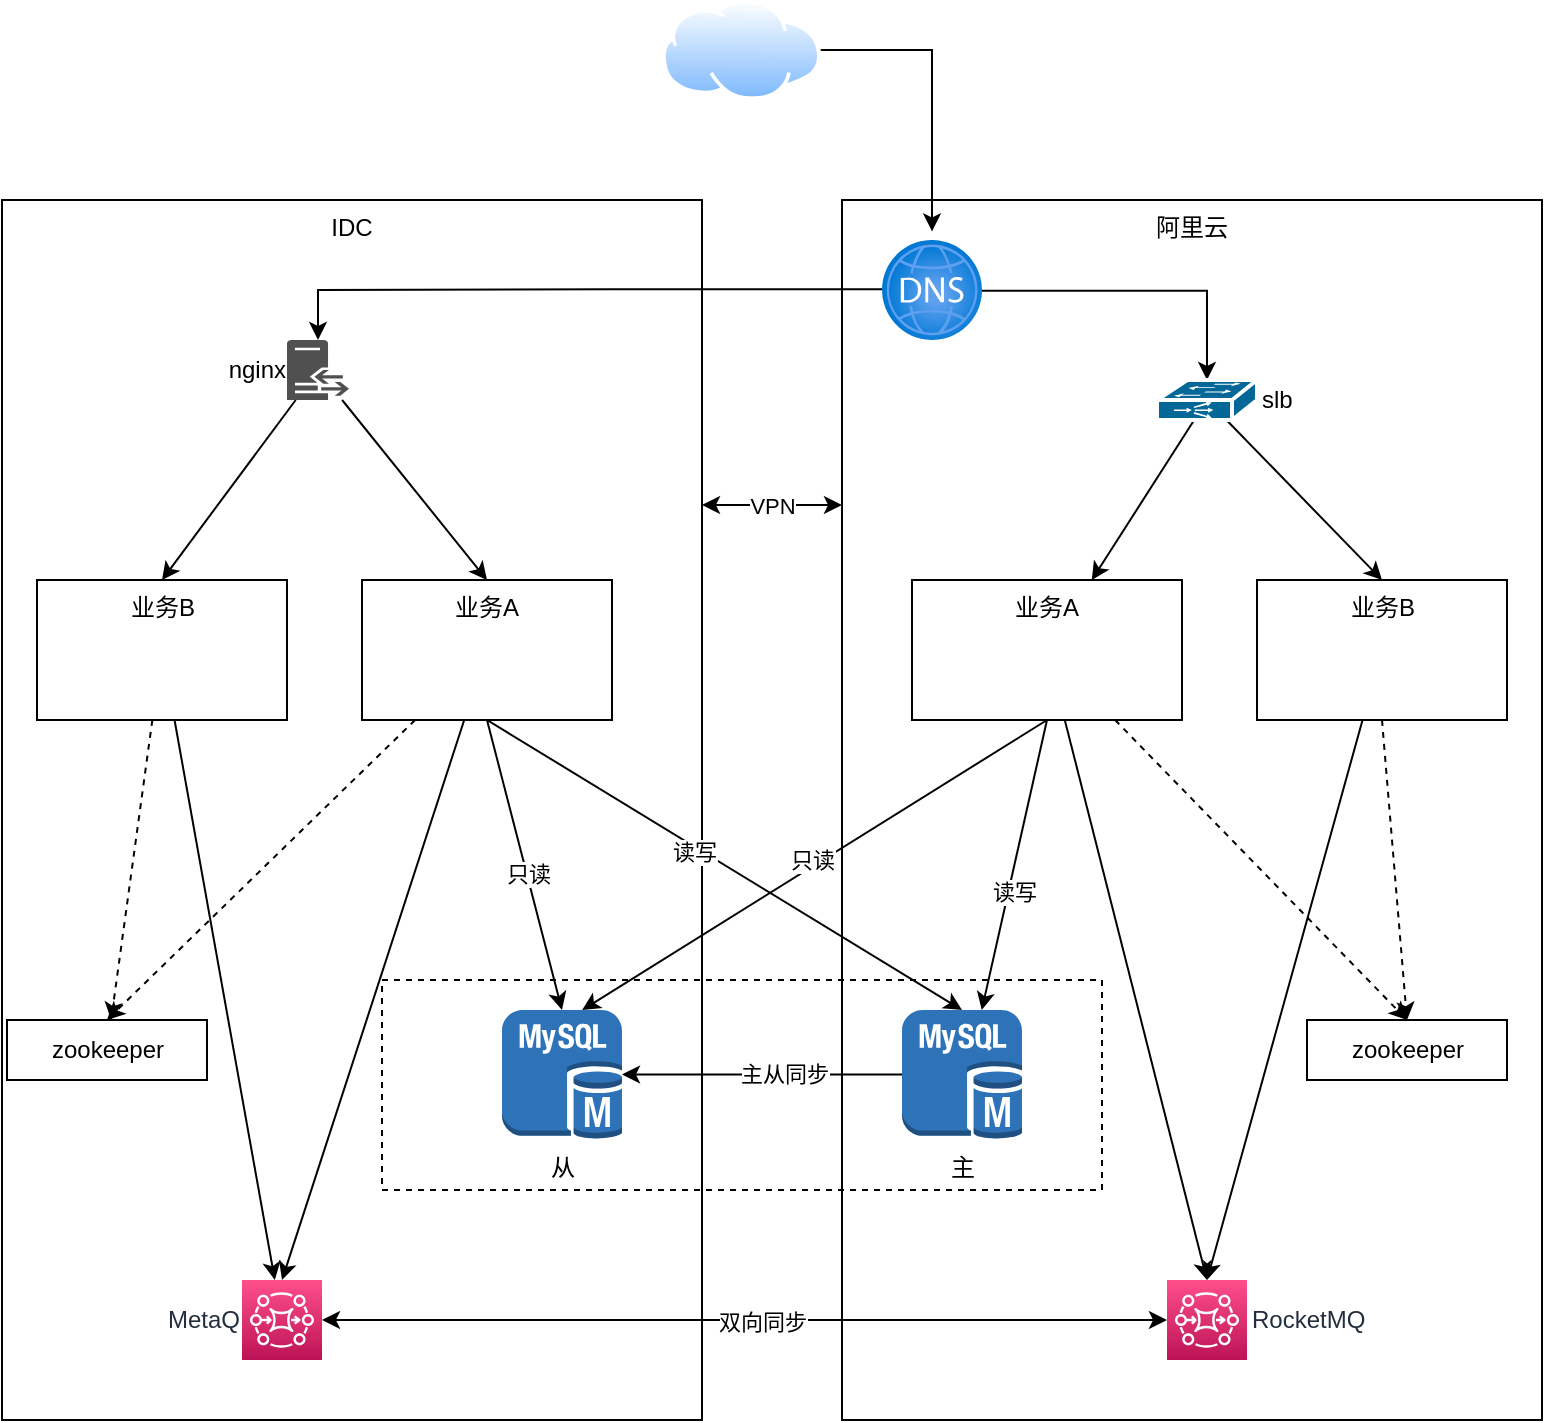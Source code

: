 <mxfile version="20.1.2" type="github">
  <diagram id="gr-pRlJ5_RWILkJ-iI3I" name="Page-1">
    <mxGraphModel dx="1158" dy="757" grid="1" gridSize="10" guides="1" tooltips="1" connect="1" arrows="1" fold="1" page="1" pageScale="1" pageWidth="827" pageHeight="1169" math="0" shadow="0">
      <root>
        <mxCell id="0" />
        <mxCell id="1" parent="0" />
        <mxCell id="GXLX8bokTF_CUOR4_T2N-4" value="VPN" style="edgeStyle=orthogonalEdgeStyle;rounded=0;orthogonalLoop=1;jettySize=auto;html=1;exitX=1;exitY=0.25;exitDx=0;exitDy=0;startArrow=classic;startFill=1;entryX=0;entryY=0.25;entryDx=0;entryDy=0;" parent="1" source="GXLX8bokTF_CUOR4_T2N-2" target="GXLX8bokTF_CUOR4_T2N-3" edge="1">
          <mxGeometry relative="1" as="geometry" />
        </mxCell>
        <mxCell id="GXLX8bokTF_CUOR4_T2N-2" value="IDC" style="rounded=0;whiteSpace=wrap;html=1;align=center;verticalAlign=top;" parent="1" vertex="1">
          <mxGeometry x="30" y="110" width="350" height="610" as="geometry" />
        </mxCell>
        <mxCell id="GXLX8bokTF_CUOR4_T2N-3" value="阿里云" style="rounded=0;whiteSpace=wrap;html=1;align=center;verticalAlign=top;" parent="1" vertex="1">
          <mxGeometry x="450" y="110" width="350" height="610" as="geometry" />
        </mxCell>
        <mxCell id="GXLX8bokTF_CUOR4_T2N-7" style="edgeStyle=orthogonalEdgeStyle;rounded=0;orthogonalLoop=1;jettySize=auto;html=1;startArrow=none;startFill=0;entryX=0.5;entryY=-0.086;entryDx=0;entryDy=0;entryPerimeter=0;" parent="1" source="GXLX8bokTF_CUOR4_T2N-5" target="GXLX8bokTF_CUOR4_T2N-23" edge="1">
          <mxGeometry relative="1" as="geometry">
            <mxPoint x="503" y="120" as="targetPoint" />
          </mxGeometry>
        </mxCell>
        <mxCell id="GXLX8bokTF_CUOR4_T2N-5" value="" style="aspect=fixed;perimeter=ellipsePerimeter;html=1;align=center;shadow=0;dashed=0;spacingTop=3;image;image=img/lib/active_directory/internet_cloud.svg;" parent="1" vertex="1">
          <mxGeometry x="360" y="10" width="79.37" height="50" as="geometry" />
        </mxCell>
        <mxCell id="GXLX8bokTF_CUOR4_T2N-10" style="edgeStyle=orthogonalEdgeStyle;rounded=0;orthogonalLoop=1;jettySize=auto;html=1;startArrow=none;startFill=0;exitX=0;exitY=0.492;exitDx=0;exitDy=0;exitPerimeter=0;" parent="1" source="GXLX8bokTF_CUOR4_T2N-23" target="GXLX8bokTF_CUOR4_T2N-26" edge="1">
          <mxGeometry relative="1" as="geometry">
            <mxPoint x="481.55" y="159.25" as="sourcePoint" />
            <Array as="points">
              <mxPoint x="335" y="155" />
              <mxPoint x="185" y="155" />
            </Array>
          </mxGeometry>
        </mxCell>
        <mxCell id="GXLX8bokTF_CUOR4_T2N-11" style="edgeStyle=orthogonalEdgeStyle;rounded=0;orthogonalLoop=1;jettySize=auto;html=1;startArrow=none;startFill=0;exitX=1;exitY=0.508;exitDx=0;exitDy=0;exitPerimeter=0;" parent="1" source="GXLX8bokTF_CUOR4_T2N-23" target="GXLX8bokTF_CUOR4_T2N-24" edge="1">
          <mxGeometry relative="1" as="geometry">
            <mxPoint x="524.45" y="159.25" as="sourcePoint" />
            <mxPoint x="640" y="190" as="targetPoint" />
          </mxGeometry>
        </mxCell>
        <mxCell id="GXLX8bokTF_CUOR4_T2N-16" style="rounded=0;orthogonalLoop=1;jettySize=auto;html=1;entryX=0.5;entryY=0;entryDx=0;entryDy=0;entryPerimeter=0;startArrow=none;startFill=0;exitX=0.5;exitY=1;exitDx=0;exitDy=0;" parent="1" source="GXLX8bokTF_CUOR4_T2N-8" target="GXLX8bokTF_CUOR4_T2N-12" edge="1">
          <mxGeometry relative="1" as="geometry" />
        </mxCell>
        <mxCell id="GXLX8bokTF_CUOR4_T2N-17" value="读写" style="edgeLabel;html=1;align=center;verticalAlign=middle;resizable=0;points=[];" parent="GXLX8bokTF_CUOR4_T2N-16" vertex="1" connectable="0">
          <mxGeometry x="-0.124" y="-1" relative="1" as="geometry">
            <mxPoint y="1" as="offset" />
          </mxGeometry>
        </mxCell>
        <mxCell id="GXLX8bokTF_CUOR4_T2N-18" style="rounded=0;orthogonalLoop=1;jettySize=auto;html=1;entryX=0.5;entryY=0;entryDx=0;entryDy=0;entryPerimeter=0;startArrow=none;startFill=0;exitX=0.5;exitY=1;exitDx=0;exitDy=0;" parent="1" source="GXLX8bokTF_CUOR4_T2N-8" target="GXLX8bokTF_CUOR4_T2N-13" edge="1">
          <mxGeometry relative="1" as="geometry" />
        </mxCell>
        <mxCell id="GXLX8bokTF_CUOR4_T2N-19" value="只读" style="edgeLabel;html=1;align=center;verticalAlign=middle;resizable=0;points=[];" parent="GXLX8bokTF_CUOR4_T2N-18" vertex="1" connectable="0">
          <mxGeometry x="0.044" y="1" relative="1" as="geometry">
            <mxPoint y="1" as="offset" />
          </mxGeometry>
        </mxCell>
        <mxCell id="uzfyE51_bgI3zTivY_ej-4" style="rounded=0;orthogonalLoop=1;jettySize=auto;html=1;entryX=0.5;entryY=0;entryDx=0;entryDy=0;dashed=1;" edge="1" parent="1" source="GXLX8bokTF_CUOR4_T2N-8" target="uzfyE51_bgI3zTivY_ej-1">
          <mxGeometry relative="1" as="geometry" />
        </mxCell>
        <mxCell id="uzfyE51_bgI3zTivY_ej-20" style="edgeStyle=none;rounded=0;orthogonalLoop=1;jettySize=auto;html=1;entryX=0.5;entryY=0;entryDx=0;entryDy=0;entryPerimeter=0;startArrow=none;startFill=0;" edge="1" parent="1" source="GXLX8bokTF_CUOR4_T2N-8" target="uzfyE51_bgI3zTivY_ej-13">
          <mxGeometry relative="1" as="geometry" />
        </mxCell>
        <mxCell id="GXLX8bokTF_CUOR4_T2N-8" value="业务A" style="rounded=0;whiteSpace=wrap;html=1;align=center;verticalAlign=top;" parent="1" vertex="1">
          <mxGeometry x="210" y="300" width="125" height="70" as="geometry" />
        </mxCell>
        <mxCell id="GXLX8bokTF_CUOR4_T2N-29" style="edgeStyle=none;rounded=0;orthogonalLoop=1;jettySize=auto;html=1;entryX=0.278;entryY=0.143;entryDx=0;entryDy=0;entryPerimeter=0;startArrow=none;startFill=0;exitX=0.5;exitY=1;exitDx=0;exitDy=0;" parent="1" source="GXLX8bokTF_CUOR4_T2N-9" target="GXLX8bokTF_CUOR4_T2N-20" edge="1">
          <mxGeometry relative="1" as="geometry" />
        </mxCell>
        <mxCell id="GXLX8bokTF_CUOR4_T2N-31" value="只读" style="edgeLabel;html=1;align=center;verticalAlign=middle;resizable=0;points=[];" parent="GXLX8bokTF_CUOR4_T2N-29" vertex="1" connectable="0">
          <mxGeometry x="0.005" y="-3" relative="1" as="geometry">
            <mxPoint as="offset" />
          </mxGeometry>
        </mxCell>
        <mxCell id="GXLX8bokTF_CUOR4_T2N-30" style="edgeStyle=none;rounded=0;orthogonalLoop=1;jettySize=auto;html=1;entryX=0.833;entryY=0.143;entryDx=0;entryDy=0;entryPerimeter=0;startArrow=none;startFill=0;exitX=0.5;exitY=1;exitDx=0;exitDy=0;" parent="1" source="GXLX8bokTF_CUOR4_T2N-9" target="GXLX8bokTF_CUOR4_T2N-20" edge="1">
          <mxGeometry relative="1" as="geometry" />
        </mxCell>
        <mxCell id="GXLX8bokTF_CUOR4_T2N-32" value="读写" style="edgeLabel;html=1;align=center;verticalAlign=middle;resizable=0;points=[];" parent="GXLX8bokTF_CUOR4_T2N-30" vertex="1" connectable="0">
          <mxGeometry x="0.173" y="2" relative="1" as="geometry">
            <mxPoint as="offset" />
          </mxGeometry>
        </mxCell>
        <mxCell id="uzfyE51_bgI3zTivY_ej-6" style="edgeStyle=none;rounded=0;orthogonalLoop=1;jettySize=auto;html=1;entryX=0.5;entryY=0;entryDx=0;entryDy=0;dashed=1;" edge="1" parent="1" source="GXLX8bokTF_CUOR4_T2N-9" target="uzfyE51_bgI3zTivY_ej-2">
          <mxGeometry relative="1" as="geometry" />
        </mxCell>
        <mxCell id="uzfyE51_bgI3zTivY_ej-19" style="edgeStyle=none;rounded=0;orthogonalLoop=1;jettySize=auto;html=1;entryX=0.5;entryY=0;entryDx=0;entryDy=0;entryPerimeter=0;startArrow=none;startFill=0;" edge="1" parent="1" source="GXLX8bokTF_CUOR4_T2N-9" target="uzfyE51_bgI3zTivY_ej-14">
          <mxGeometry relative="1" as="geometry" />
        </mxCell>
        <mxCell id="GXLX8bokTF_CUOR4_T2N-9" value="业务A" style="rounded=0;whiteSpace=wrap;html=1;align=center;verticalAlign=top;" parent="1" vertex="1">
          <mxGeometry x="485" y="300" width="135" height="70" as="geometry" />
        </mxCell>
        <mxCell id="GXLX8bokTF_CUOR4_T2N-22" value="" style="group" parent="1" vertex="1" connectable="0">
          <mxGeometry x="220" y="500" width="360" height="105" as="geometry" />
        </mxCell>
        <mxCell id="GXLX8bokTF_CUOR4_T2N-12" value="主" style="outlineConnect=0;dashed=0;verticalLabelPosition=bottom;verticalAlign=top;align=center;html=1;shape=mxgraph.aws3.mysql_db_instance;fillColor=#2E73B8;gradientColor=none;" parent="GXLX8bokTF_CUOR4_T2N-22" vertex="1">
          <mxGeometry x="260" y="15" width="60" height="64.5" as="geometry" />
        </mxCell>
        <mxCell id="GXLX8bokTF_CUOR4_T2N-13" value="从" style="outlineConnect=0;dashed=0;verticalLabelPosition=bottom;verticalAlign=top;align=center;html=1;shape=mxgraph.aws3.mysql_db_instance;fillColor=#2E73B8;gradientColor=none;" parent="GXLX8bokTF_CUOR4_T2N-22" vertex="1">
          <mxGeometry x="60" y="15" width="60" height="64.5" as="geometry" />
        </mxCell>
        <mxCell id="GXLX8bokTF_CUOR4_T2N-14" style="edgeStyle=orthogonalEdgeStyle;rounded=0;orthogonalLoop=1;jettySize=auto;html=1;entryX=1;entryY=0.5;entryDx=0;entryDy=0;entryPerimeter=0;startArrow=none;startFill=0;" parent="GXLX8bokTF_CUOR4_T2N-22" source="GXLX8bokTF_CUOR4_T2N-12" target="GXLX8bokTF_CUOR4_T2N-13" edge="1">
          <mxGeometry relative="1" as="geometry" />
        </mxCell>
        <mxCell id="GXLX8bokTF_CUOR4_T2N-15" value="主从同步" style="edgeLabel;html=1;align=center;verticalAlign=middle;resizable=0;points=[];" parent="GXLX8bokTF_CUOR4_T2N-14" vertex="1" connectable="0">
          <mxGeometry x="-0.147" y="-1" relative="1" as="geometry">
            <mxPoint as="offset" />
          </mxGeometry>
        </mxCell>
        <mxCell id="GXLX8bokTF_CUOR4_T2N-20" value="" style="rounded=0;whiteSpace=wrap;html=1;align=center;verticalAlign=top;fillColor=none;dashed=1;" parent="GXLX8bokTF_CUOR4_T2N-22" vertex="1">
          <mxGeometry width="360" height="105" as="geometry" />
        </mxCell>
        <mxCell id="GXLX8bokTF_CUOR4_T2N-21" style="edgeStyle=none;rounded=0;orthogonalLoop=1;jettySize=auto;html=1;exitX=1;exitY=1;exitDx=0;exitDy=0;startArrow=none;startFill=0;" parent="GXLX8bokTF_CUOR4_T2N-22" source="GXLX8bokTF_CUOR4_T2N-20" target="GXLX8bokTF_CUOR4_T2N-20" edge="1">
          <mxGeometry relative="1" as="geometry" />
        </mxCell>
        <mxCell id="GXLX8bokTF_CUOR4_T2N-23" value="" style="aspect=fixed;html=1;points=[];align=center;image;fontSize=12;image=img/lib/azure2/networking/DNS_Zones.svg;dashed=1;" parent="1" vertex="1">
          <mxGeometry x="470" y="130" width="50" height="50" as="geometry" />
        </mxCell>
        <mxCell id="GXLX8bokTF_CUOR4_T2N-28" value="" style="edgeStyle=none;rounded=0;orthogonalLoop=1;jettySize=auto;html=1;startArrow=none;startFill=0;" parent="1" source="GXLX8bokTF_CUOR4_T2N-24" target="GXLX8bokTF_CUOR4_T2N-9" edge="1">
          <mxGeometry relative="1" as="geometry" />
        </mxCell>
        <mxCell id="uzfyE51_bgI3zTivY_ej-9" style="edgeStyle=none;rounded=0;orthogonalLoop=1;jettySize=auto;html=1;entryX=0.5;entryY=0;entryDx=0;entryDy=0;" edge="1" parent="1" source="GXLX8bokTF_CUOR4_T2N-24" target="uzfyE51_bgI3zTivY_ej-8">
          <mxGeometry relative="1" as="geometry" />
        </mxCell>
        <mxCell id="GXLX8bokTF_CUOR4_T2N-24" value="slb" style="shape=mxgraph.cisco.misc.ios_slb;html=1;pointerEvents=1;dashed=0;fillColor=#036897;strokeColor=#ffffff;strokeWidth=2;verticalLabelPosition=middle;verticalAlign=middle;align=left;outlineConnect=0;labelPosition=right;" parent="1" vertex="1">
          <mxGeometry x="607.5" y="200" width="50" height="20" as="geometry" />
        </mxCell>
        <mxCell id="GXLX8bokTF_CUOR4_T2N-27" style="edgeStyle=none;rounded=0;orthogonalLoop=1;jettySize=auto;html=1;entryX=0.5;entryY=0;entryDx=0;entryDy=0;startArrow=none;startFill=0;" parent="1" source="GXLX8bokTF_CUOR4_T2N-26" target="GXLX8bokTF_CUOR4_T2N-8" edge="1">
          <mxGeometry relative="1" as="geometry" />
        </mxCell>
        <mxCell id="uzfyE51_bgI3zTivY_ej-12" style="edgeStyle=none;rounded=0;orthogonalLoop=1;jettySize=auto;html=1;entryX=0.5;entryY=0;entryDx=0;entryDy=0;" edge="1" parent="1" source="GXLX8bokTF_CUOR4_T2N-26" target="uzfyE51_bgI3zTivY_ej-7">
          <mxGeometry relative="1" as="geometry" />
        </mxCell>
        <mxCell id="GXLX8bokTF_CUOR4_T2N-26" value="nginx" style="pointerEvents=1;shadow=0;dashed=0;html=1;strokeColor=none;fillColor=#505050;labelPosition=left;verticalLabelPosition=middle;verticalAlign=middle;outlineConnect=0;align=right;shape=mxgraph.office.servers.reverse_proxy;" parent="1" vertex="1">
          <mxGeometry x="172.5" y="180" width="31" height="30" as="geometry" />
        </mxCell>
        <mxCell id="uzfyE51_bgI3zTivY_ej-1" value="zookeeper" style="rounded=0;whiteSpace=wrap;html=1;" vertex="1" parent="1">
          <mxGeometry x="32.5" y="520" width="100" height="30" as="geometry" />
        </mxCell>
        <mxCell id="uzfyE51_bgI3zTivY_ej-2" value="zookeeper" style="rounded=0;whiteSpace=wrap;html=1;" vertex="1" parent="1">
          <mxGeometry x="682.5" y="520" width="100" height="30" as="geometry" />
        </mxCell>
        <mxCell id="uzfyE51_bgI3zTivY_ej-11" style="edgeStyle=none;rounded=0;orthogonalLoop=1;jettySize=auto;html=1;dashed=1;" edge="1" parent="1" source="uzfyE51_bgI3zTivY_ej-7" target="uzfyE51_bgI3zTivY_ej-1">
          <mxGeometry relative="1" as="geometry" />
        </mxCell>
        <mxCell id="uzfyE51_bgI3zTivY_ej-17" style="edgeStyle=none;rounded=0;orthogonalLoop=1;jettySize=auto;html=1;startArrow=none;startFill=0;" edge="1" parent="1" source="uzfyE51_bgI3zTivY_ej-7" target="uzfyE51_bgI3zTivY_ej-13">
          <mxGeometry relative="1" as="geometry" />
        </mxCell>
        <mxCell id="uzfyE51_bgI3zTivY_ej-7" value="业务B" style="rounded=0;whiteSpace=wrap;html=1;align=center;verticalAlign=top;" vertex="1" parent="1">
          <mxGeometry x="47.5" y="300" width="125" height="70" as="geometry" />
        </mxCell>
        <mxCell id="uzfyE51_bgI3zTivY_ej-18" style="edgeStyle=none;rounded=0;orthogonalLoop=1;jettySize=auto;html=1;entryX=0.5;entryY=0;entryDx=0;entryDy=0;entryPerimeter=0;startArrow=none;startFill=0;" edge="1" parent="1" source="uzfyE51_bgI3zTivY_ej-8" target="uzfyE51_bgI3zTivY_ej-14">
          <mxGeometry relative="1" as="geometry" />
        </mxCell>
        <mxCell id="uzfyE51_bgI3zTivY_ej-8" value="业务B" style="rounded=0;whiteSpace=wrap;html=1;align=center;verticalAlign=top;" vertex="1" parent="1">
          <mxGeometry x="657.5" y="300" width="125" height="70" as="geometry" />
        </mxCell>
        <mxCell id="uzfyE51_bgI3zTivY_ej-10" style="edgeStyle=none;rounded=0;orthogonalLoop=1;jettySize=auto;html=1;entryX=0.5;entryY=0;entryDx=0;entryDy=0;dashed=1;exitX=0.5;exitY=1;exitDx=0;exitDy=0;" edge="1" parent="1" source="uzfyE51_bgI3zTivY_ej-8" target="uzfyE51_bgI3zTivY_ej-2">
          <mxGeometry relative="1" as="geometry">
            <mxPoint x="602.931" y="380" as="sourcePoint" />
            <mxPoint x="730" y="490" as="targetPoint" />
          </mxGeometry>
        </mxCell>
        <mxCell id="uzfyE51_bgI3zTivY_ej-15" style="edgeStyle=none;rounded=0;orthogonalLoop=1;jettySize=auto;html=1;startArrow=classic;startFill=1;" edge="1" parent="1" source="uzfyE51_bgI3zTivY_ej-13" target="uzfyE51_bgI3zTivY_ej-14">
          <mxGeometry relative="1" as="geometry" />
        </mxCell>
        <mxCell id="uzfyE51_bgI3zTivY_ej-16" value="双向同步" style="edgeLabel;html=1;align=center;verticalAlign=middle;resizable=0;points=[];" vertex="1" connectable="0" parent="uzfyE51_bgI3zTivY_ej-15">
          <mxGeometry x="0.038" y="-1" relative="1" as="geometry">
            <mxPoint as="offset" />
          </mxGeometry>
        </mxCell>
        <mxCell id="uzfyE51_bgI3zTivY_ej-13" value="MetaQ" style="sketch=0;points=[[0,0,0],[0.25,0,0],[0.5,0,0],[0.75,0,0],[1,0,0],[0,1,0],[0.25,1,0],[0.5,1,0],[0.75,1,0],[1,1,0],[0,0.25,0],[0,0.5,0],[0,0.75,0],[1,0.25,0],[1,0.5,0],[1,0.75,0]];outlineConnect=0;fontColor=#232F3E;gradientColor=#FF4F8B;gradientDirection=north;fillColor=#BC1356;strokeColor=#ffffff;dashed=0;verticalLabelPosition=middle;verticalAlign=middle;align=right;html=1;fontSize=12;fontStyle=0;aspect=fixed;shape=mxgraph.aws4.resourceIcon;resIcon=mxgraph.aws4.mq;labelPosition=left;" vertex="1" parent="1">
          <mxGeometry x="150" y="650" width="40" height="40" as="geometry" />
        </mxCell>
        <mxCell id="uzfyE51_bgI3zTivY_ej-14" value="RocketMQ" style="sketch=0;points=[[0,0,0],[0.25,0,0],[0.5,0,0],[0.75,0,0],[1,0,0],[0,1,0],[0.25,1,0],[0.5,1,0],[0.75,1,0],[1,1,0],[0,0.25,0],[0,0.5,0],[0,0.75,0],[1,0.25,0],[1,0.5,0],[1,0.75,0]];outlineConnect=0;fontColor=#232F3E;gradientColor=#FF4F8B;gradientDirection=north;fillColor=#BC1356;strokeColor=#ffffff;dashed=0;verticalLabelPosition=middle;verticalAlign=middle;align=left;html=1;fontSize=12;fontStyle=0;aspect=fixed;shape=mxgraph.aws4.resourceIcon;resIcon=mxgraph.aws4.mq;labelPosition=right;" vertex="1" parent="1">
          <mxGeometry x="612.5" y="650" width="40" height="40" as="geometry" />
        </mxCell>
      </root>
    </mxGraphModel>
  </diagram>
</mxfile>
